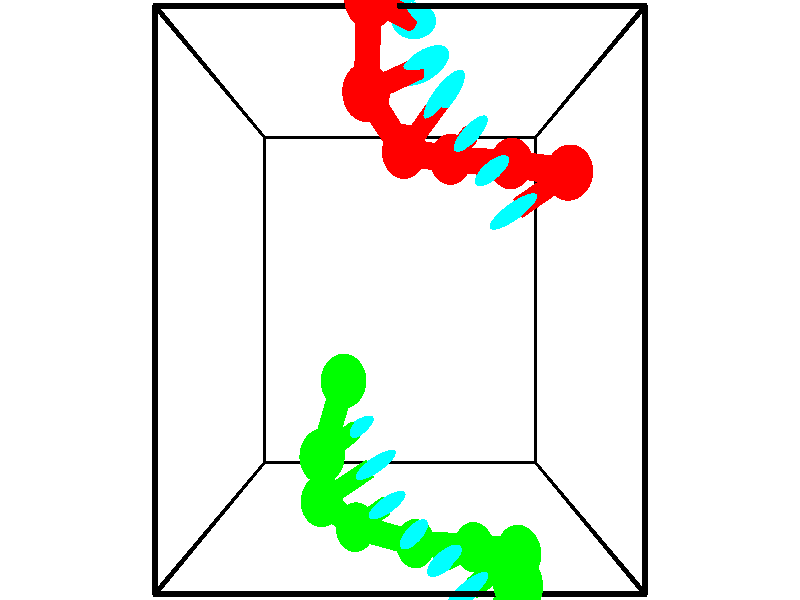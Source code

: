 // switches for output
#declare DRAW_BASES = 1; // possible values are 0, 1; only relevant for DNA ribbons
#declare DRAW_BASES_TYPE = 3; // possible values are 1, 2, 3; only relevant for DNA ribbons
#declare DRAW_FOG = 0; // set to 1 to enable fog

#include "colors.inc"

#include "transforms.inc"
background { rgb <1, 1, 1>}

#default {
   normal{
       ripples 0.25
       frequency 0.20
       turbulence 0.2
       lambda 5
   }
	finish {
		phong 0.1
		phong_size 40.
	}
}

// original window dimensions: 1024x640


// camera settings

camera {
	sky <-0, 1, 0>
	up <-0, 1, 0>
	right 1.6 * <1, 0, 0>
	location <2.5, 2.5, 11.1562>
	look_at <2.5, 2.5, 2.5>
	direction <0, 0, -8.6562>
	angle 67.0682
}


# declare cpy_camera_pos = <2.5, 2.5, 11.1562>;
# if (DRAW_FOG = 1)
fog {
	fog_type 2
	up vnormalize(cpy_camera_pos)
	color rgbt<1,1,1,0.3>
	distance 1e-5
	fog_alt 3e-3
	fog_offset 4
}
# end


// LIGHTS

# declare lum = 6;
global_settings {
	ambient_light rgb lum * <0.05, 0.05, 0.05>
	max_trace_level 15
}# declare cpy_direct_light_amount = 0.25;
light_source
{	1000 * <-1, -1, 1>,
	rgb lum * cpy_direct_light_amount
	parallel
}

light_source
{	1000 * <1, 1, -1>,
	rgb lum * cpy_direct_light_amount
	parallel
}

// strand 0

// nucleotide -1

// particle -1
sphere {
	<4.331707, 3.648839, 4.613807> 0.250000
	pigment { color rgbt <1,0,0,0> }
	no_shadow
}
cylinder {
	<3.986332, 3.448174, 4.635017>,  <3.779107, 3.327774, 4.647743>, 0.100000
	pigment { color rgbt <1,0,0,0> }
	no_shadow
}
cylinder {
	<3.986332, 3.448174, 4.635017>,  <4.331707, 3.648839, 4.613807>, 0.100000
	pigment { color rgbt <1,0,0,0> }
	no_shadow
}

// particle -1
sphere {
	<3.986332, 3.448174, 4.635017> 0.100000
	pigment { color rgbt <1,0,0,0> }
	no_shadow
}
sphere {
	0, 1
	scale<0.080000,0.200000,0.300000>
	matrix <-0.502769, 0.864372, -0.009150,
		-0.041243, -0.034560, -0.998551,
		-0.863437, -0.501663, 0.053025,
		3.727301, 3.297675, 4.650925>
	pigment { color rgbt <0,1,1,0> }
	no_shadow
}
cylinder {
	<3.816391, 3.845340, 4.011048>,  <4.331707, 3.648839, 4.613807>, 0.130000
	pigment { color rgbt <1,0,0,0> }
	no_shadow
}

// nucleotide -1

// particle -1
sphere {
	<3.816391, 3.845340, 4.011048> 0.250000
	pigment { color rgbt <1,0,0,0> }
	no_shadow
}
cylinder {
	<3.634689, 3.744492, 4.352829>,  <3.525669, 3.683982, 4.557898>, 0.100000
	pigment { color rgbt <1,0,0,0> }
	no_shadow
}
cylinder {
	<3.634689, 3.744492, 4.352829>,  <3.816391, 3.845340, 4.011048>, 0.100000
	pigment { color rgbt <1,0,0,0> }
	no_shadow
}

// particle -1
sphere {
	<3.634689, 3.744492, 4.352829> 0.100000
	pigment { color rgbt <1,0,0,0> }
	no_shadow
}
sphere {
	0, 1
	scale<0.080000,0.200000,0.300000>
	matrix <-0.566384, 0.822059, -0.058543,
		-0.687650, -0.510542, -0.516221,
		-0.454253, -0.252122, 0.854452,
		3.498413, 3.668855, 4.609165>
	pigment { color rgbt <0,1,1,0> }
	no_shadow
}
cylinder {
	<3.105954, 3.901611, 3.935362>,  <3.816391, 3.845340, 4.011048>, 0.130000
	pigment { color rgbt <1,0,0,0> }
	no_shadow
}

// nucleotide -1

// particle -1
sphere {
	<3.105954, 3.901611, 3.935362> 0.250000
	pigment { color rgbt <1,0,0,0> }
	no_shadow
}
cylinder {
	<3.196491, 3.957542, 4.320946>,  <3.250813, 3.991101, 4.552296>, 0.100000
	pigment { color rgbt <1,0,0,0> }
	no_shadow
}
cylinder {
	<3.196491, 3.957542, 4.320946>,  <3.105954, 3.901611, 3.935362>, 0.100000
	pigment { color rgbt <1,0,0,0> }
	no_shadow
}

// particle -1
sphere {
	<3.196491, 3.957542, 4.320946> 0.100000
	pigment { color rgbt <1,0,0,0> }
	no_shadow
}
sphere {
	0, 1
	scale<0.080000,0.200000,0.300000>
	matrix <-0.609297, 0.792443, 0.028117,
		-0.759951, -0.593702, 0.264561,
		0.226342, 0.139828, 0.963959,
		3.264394, 3.999491, 4.610134>
	pigment { color rgbt <0,1,1,0> }
	no_shadow
}
cylinder {
	<2.546983, 3.888213, 4.370659>,  <3.105954, 3.901611, 3.935362>, 0.130000
	pigment { color rgbt <1,0,0,0> }
	no_shadow
}

// nucleotide -1

// particle -1
sphere {
	<2.546983, 3.888213, 4.370659> 0.250000
	pigment { color rgbt <1,0,0,0> }
	no_shadow
}
cylinder {
	<2.786892, 4.124054, 4.587044>,  <2.930837, 4.265559, 4.716875>, 0.100000
	pigment { color rgbt <1,0,0,0> }
	no_shadow
}
cylinder {
	<2.786892, 4.124054, 4.587044>,  <2.546983, 3.888213, 4.370659>, 0.100000
	pigment { color rgbt <1,0,0,0> }
	no_shadow
}

// particle -1
sphere {
	<2.786892, 4.124054, 4.587044> 0.100000
	pigment { color rgbt <1,0,0,0> }
	no_shadow
}
sphere {
	0, 1
	scale<0.080000,0.200000,0.300000>
	matrix <-0.587990, 0.783289, -0.201806,
		-0.542716, -0.197043, 0.816477,
		0.599773, 0.589603, 0.540963,
		2.966824, 4.300935, 4.749332>
	pigment { color rgbt <0,1,1,0> }
	no_shadow
}
cylinder {
	<2.144030, 4.315689, 4.814970>,  <2.546983, 3.888213, 4.370659>, 0.130000
	pigment { color rgbt <1,0,0,0> }
	no_shadow
}

// nucleotide -1

// particle -1
sphere {
	<2.144030, 4.315689, 4.814970> 0.250000
	pigment { color rgbt <1,0,0,0> }
	no_shadow
}
cylinder {
	<2.498772, 4.478676, 4.727829>,  <2.711617, 4.576468, 4.675544>, 0.100000
	pigment { color rgbt <1,0,0,0> }
	no_shadow
}
cylinder {
	<2.498772, 4.478676, 4.727829>,  <2.144030, 4.315689, 4.814970>, 0.100000
	pigment { color rgbt <1,0,0,0> }
	no_shadow
}

// particle -1
sphere {
	<2.498772, 4.478676, 4.727829> 0.100000
	pigment { color rgbt <1,0,0,0> }
	no_shadow
}
sphere {
	0, 1
	scale<0.080000,0.200000,0.300000>
	matrix <-0.460099, 0.822073, -0.335418,
		0.042419, 0.397701, 0.916534,
		0.886854, 0.407468, -0.217853,
		2.764828, 4.600916, 4.662473>
	pigment { color rgbt <0,1,1,0> }
	no_shadow
}
cylinder {
	<2.196591, 4.994247, 5.183840>,  <2.144030, 4.315689, 4.814970>, 0.130000
	pigment { color rgbt <1,0,0,0> }
	no_shadow
}

// nucleotide -1

// particle -1
sphere {
	<2.196591, 4.994247, 5.183840> 0.250000
	pigment { color rgbt <1,0,0,0> }
	no_shadow
}
cylinder {
	<2.457802, 4.998459, 4.880936>,  <2.614529, 5.000986, 4.699193>, 0.100000
	pigment { color rgbt <1,0,0,0> }
	no_shadow
}
cylinder {
	<2.457802, 4.998459, 4.880936>,  <2.196591, 4.994247, 5.183840>, 0.100000
	pigment { color rgbt <1,0,0,0> }
	no_shadow
}

// particle -1
sphere {
	<2.457802, 4.998459, 4.880936> 0.100000
	pigment { color rgbt <1,0,0,0> }
	no_shadow
}
sphere {
	0, 1
	scale<0.080000,0.200000,0.300000>
	matrix <-0.307063, 0.917709, -0.252038,
		0.692291, 0.397115, 0.602523,
		0.653028, 0.010529, -0.757261,
		2.653710, 5.001617, 4.653758>
	pigment { color rgbt <0,1,1,0> }
	no_shadow
}
cylinder {
	<2.533400, 5.687294, 5.223620>,  <2.196591, 4.994247, 5.183840>, 0.130000
	pigment { color rgbt <1,0,0,0> }
	no_shadow
}

// nucleotide -1

// particle -1
sphere {
	<2.533400, 5.687294, 5.223620> 0.250000
	pigment { color rgbt <1,0,0,0> }
	no_shadow
}
cylinder {
	<2.569733, 5.542923, 4.852356>,  <2.591532, 5.456300, 4.629598>, 0.100000
	pigment { color rgbt <1,0,0,0> }
	no_shadow
}
cylinder {
	<2.569733, 5.542923, 4.852356>,  <2.533400, 5.687294, 5.223620>, 0.100000
	pigment { color rgbt <1,0,0,0> }
	no_shadow
}

// particle -1
sphere {
	<2.569733, 5.542923, 4.852356> 0.100000
	pigment { color rgbt <1,0,0,0> }
	no_shadow
}
sphere {
	0, 1
	scale<0.080000,0.200000,0.300000>
	matrix <-0.262339, 0.890421, -0.371927,
		0.960691, 0.277275, -0.013808,
		0.090831, -0.360929, -0.928159,
		2.596982, 5.434644, 4.573908>
	pigment { color rgbt <0,1,1,0> }
	no_shadow
}
cylinder {
	<2.926387, 6.179049, 4.839464>,  <2.533400, 5.687294, 5.223620>, 0.130000
	pigment { color rgbt <1,0,0,0> }
	no_shadow
}

// nucleotide -1

// particle -1
sphere {
	<2.926387, 6.179049, 4.839464> 0.250000
	pigment { color rgbt <1,0,0,0> }
	no_shadow
}
cylinder {
	<2.740395, 5.952126, 4.567596>,  <2.628799, 5.815971, 4.404476>, 0.100000
	pigment { color rgbt <1,0,0,0> }
	no_shadow
}
cylinder {
	<2.740395, 5.952126, 4.567596>,  <2.926387, 6.179049, 4.839464>, 0.100000
	pigment { color rgbt <1,0,0,0> }
	no_shadow
}

// particle -1
sphere {
	<2.740395, 5.952126, 4.567596> 0.100000
	pigment { color rgbt <1,0,0,0> }
	no_shadow
}
sphere {
	0, 1
	scale<0.080000,0.200000,0.300000>
	matrix <-0.320025, 0.823506, -0.468426,
		0.825469, -0.000281, -0.564448,
		-0.464957, -0.567308, -0.679688,
		2.600900, 5.781932, 4.363696>
	pigment { color rgbt <0,1,1,0> }
	no_shadow
}
// strand 1

// nucleotide -1

// particle -1
sphere {
	<1.879109, 1.756078, 4.507762> 0.250000
	pigment { color rgbt <0,1,0,0> }
	no_shadow
}
cylinder {
	<1.834205, 1.644470, 4.126282>,  <1.807262, 1.577505, 3.897393>, 0.100000
	pigment { color rgbt <0,1,0,0> }
	no_shadow
}
cylinder {
	<1.834205, 1.644470, 4.126282>,  <1.879109, 1.756078, 4.507762>, 0.100000
	pigment { color rgbt <0,1,0,0> }
	no_shadow
}

// particle -1
sphere {
	<1.834205, 1.644470, 4.126282> 0.100000
	pigment { color rgbt <0,1,0,0> }
	no_shadow
}
sphere {
	0, 1
	scale<0.080000,0.200000,0.300000>
	matrix <0.587393, -0.792760, 0.162792,
		-0.801478, -0.541922, 0.252890,
		-0.112260, -0.279020, -0.953701,
		1.800526, 1.560764, 3.840171>
	pigment { color rgbt <0,1,1,0> }
	no_shadow
}
cylinder {
	<1.636457, 1.058063, 4.451694>,  <1.879109, 1.756078, 4.507762>, 0.130000
	pigment { color rgbt <0,1,0,0> }
	no_shadow
}

// nucleotide -1

// particle -1
sphere {
	<1.636457, 1.058063, 4.451694> 0.250000
	pigment { color rgbt <0,1,0,0> }
	no_shadow
}
cylinder {
	<1.825244, 1.135681, 4.107697>,  <1.938516, 1.182252, 3.901298>, 0.100000
	pigment { color rgbt <0,1,0,0> }
	no_shadow
}
cylinder {
	<1.825244, 1.135681, 4.107697>,  <1.636457, 1.058063, 4.451694>, 0.100000
	pigment { color rgbt <0,1,0,0> }
	no_shadow
}

// particle -1
sphere {
	<1.825244, 1.135681, 4.107697> 0.100000
	pigment { color rgbt <0,1,0,0> }
	no_shadow
}
sphere {
	0, 1
	scale<0.080000,0.200000,0.300000>
	matrix <0.456121, -0.888521, 0.049838,
		-0.754453, -0.415784, -0.507862,
		0.471968, 0.194046, -0.859995,
		1.966834, 1.193895, 3.849698>
	pigment { color rgbt <0,1,1,0> }
	no_shadow
}
cylinder {
	<1.578491, 0.522844, 4.013695>,  <1.636457, 1.058063, 4.451694>, 0.130000
	pigment { color rgbt <0,1,0,0> }
	no_shadow
}

// nucleotide -1

// particle -1
sphere {
	<1.578491, 0.522844, 4.013695> 0.250000
	pigment { color rgbt <0,1,0,0> }
	no_shadow
}
cylinder {
	<1.924881, 0.694077, 3.910286>,  <2.132715, 0.796816, 3.848240>, 0.100000
	pigment { color rgbt <0,1,0,0> }
	no_shadow
}
cylinder {
	<1.924881, 0.694077, 3.910286>,  <1.578491, 0.522844, 4.013695>, 0.100000
	pigment { color rgbt <0,1,0,0> }
	no_shadow
}

// particle -1
sphere {
	<1.924881, 0.694077, 3.910286> 0.100000
	pigment { color rgbt <0,1,0,0> }
	no_shadow
}
sphere {
	0, 1
	scale<0.080000,0.200000,0.300000>
	matrix <0.475570, -0.864822, 0.160984,
		-0.154663, -0.262354, -0.952497,
		0.865975, 0.428080, -0.258524,
		2.184674, 0.822501, 3.832729>
	pigment { color rgbt <0,1,1,0> }
	no_shadow
}
cylinder {
	<1.937252, 0.100636, 3.499289>,  <1.578491, 0.522844, 4.013695>, 0.130000
	pigment { color rgbt <0,1,0,0> }
	no_shadow
}

// nucleotide -1

// particle -1
sphere {
	<1.937252, 0.100636, 3.499289> 0.250000
	pigment { color rgbt <0,1,0,0> }
	no_shadow
}
cylinder {
	<2.169138, 0.304123, 3.753891>,  <2.308269, 0.426215, 3.906652>, 0.100000
	pigment { color rgbt <0,1,0,0> }
	no_shadow
}
cylinder {
	<2.169138, 0.304123, 3.753891>,  <1.937252, 0.100636, 3.499289>, 0.100000
	pigment { color rgbt <0,1,0,0> }
	no_shadow
}

// particle -1
sphere {
	<2.169138, 0.304123, 3.753891> 0.100000
	pigment { color rgbt <0,1,0,0> }
	no_shadow
}
sphere {
	0, 1
	scale<0.080000,0.200000,0.300000>
	matrix <0.469163, -0.847073, 0.249707,
		0.666197, 0.153867, -0.729731,
		0.579714, 0.508717, 0.636506,
		2.343052, 0.456738, 3.944843>
	pigment { color rgbt <0,1,1,0> }
	no_shadow
}
cylinder {
	<2.699898, -0.102446, 3.412870>,  <1.937252, 0.100636, 3.499289>, 0.130000
	pigment { color rgbt <0,1,0,0> }
	no_shadow
}

// nucleotide -1

// particle -1
sphere {
	<2.699898, -0.102446, 3.412870> 0.250000
	pigment { color rgbt <0,1,0,0> }
	no_shadow
}
cylinder {
	<2.680013, 0.069412, 3.773521>,  <2.668081, 0.172527, 3.989912>, 0.100000
	pigment { color rgbt <0,1,0,0> }
	no_shadow
}
cylinder {
	<2.680013, 0.069412, 3.773521>,  <2.699898, -0.102446, 3.412870>, 0.100000
	pigment { color rgbt <0,1,0,0> }
	no_shadow
}

// particle -1
sphere {
	<2.680013, 0.069412, 3.773521> 0.100000
	pigment { color rgbt <0,1,0,0> }
	no_shadow
}
sphere {
	0, 1
	scale<0.080000,0.200000,0.300000>
	matrix <0.601037, -0.708118, 0.370573,
		0.797674, 0.560335, -0.223029,
		-0.049714, 0.429645, 0.901628,
		2.665098, 0.198306, 4.044010>
	pigment { color rgbt <0,1,1,0> }
	no_shadow
}
cylinder {
	<3.429068, -0.086728, 3.571458>,  <2.699898, -0.102446, 3.412870>, 0.130000
	pigment { color rgbt <0,1,0,0> }
	no_shadow
}

// nucleotide -1

// particle -1
sphere {
	<3.429068, -0.086728, 3.571458> 0.250000
	pigment { color rgbt <0,1,0,0> }
	no_shadow
}
cylinder {
	<3.195500, -0.052689, 3.894394>,  <3.055360, -0.032265, 4.088155>, 0.100000
	pigment { color rgbt <0,1,0,0> }
	no_shadow
}
cylinder {
	<3.195500, -0.052689, 3.894394>,  <3.429068, -0.086728, 3.571458>, 0.100000
	pigment { color rgbt <0,1,0,0> }
	no_shadow
}

// particle -1
sphere {
	<3.195500, -0.052689, 3.894394> 0.100000
	pigment { color rgbt <0,1,0,0> }
	no_shadow
}
sphere {
	0, 1
	scale<0.080000,0.200000,0.300000>
	matrix <0.586402, -0.643517, 0.491954,
		0.561401, 0.760687, 0.325859,
		-0.583919, 0.085099, 0.807339,
		3.020325, -0.027159, 4.136596>
	pigment { color rgbt <0,1,1,0> }
	no_shadow
}
cylinder {
	<3.859758, 0.095406, 4.251043>,  <3.429068, -0.086728, 3.571458>, 0.130000
	pigment { color rgbt <0,1,0,0> }
	no_shadow
}

// nucleotide -1

// particle -1
sphere {
	<3.859758, 0.095406, 4.251043> 0.250000
	pigment { color rgbt <0,1,0,0> }
	no_shadow
}
cylinder {
	<3.514766, -0.072433, 4.364227>,  <3.307770, -0.173137, 4.432137>, 0.100000
	pigment { color rgbt <0,1,0,0> }
	no_shadow
}
cylinder {
	<3.514766, -0.072433, 4.364227>,  <3.859758, 0.095406, 4.251043>, 0.100000
	pigment { color rgbt <0,1,0,0> }
	no_shadow
}

// particle -1
sphere {
	<3.514766, -0.072433, 4.364227> 0.100000
	pigment { color rgbt <0,1,0,0> }
	no_shadow
}
sphere {
	0, 1
	scale<0.080000,0.200000,0.300000>
	matrix <0.504959, -0.676098, 0.536571,
		-0.033835, 0.605665, 0.795000,
		-0.862480, -0.419597, 0.282960,
		3.256022, -0.198313, 4.449115>
	pigment { color rgbt <0,1,1,0> }
	no_shadow
}
cylinder {
	<3.694863, 0.101250, 5.031003>,  <3.859758, 0.095406, 4.251043>, 0.130000
	pigment { color rgbt <0,1,0,0> }
	no_shadow
}

// nucleotide -1

// particle -1
sphere {
	<3.694863, 0.101250, 5.031003> 0.250000
	pigment { color rgbt <0,1,0,0> }
	no_shadow
}
cylinder {
	<3.522581, -0.210175, 4.848427>,  <3.419212, -0.397029, 4.738881>, 0.100000
	pigment { color rgbt <0,1,0,0> }
	no_shadow
}
cylinder {
	<3.522581, -0.210175, 4.848427>,  <3.694863, 0.101250, 5.031003>, 0.100000
	pigment { color rgbt <0,1,0,0> }
	no_shadow
}

// particle -1
sphere {
	<3.522581, -0.210175, 4.848427> 0.100000
	pigment { color rgbt <0,1,0,0> }
	no_shadow
}
sphere {
	0, 1
	scale<0.080000,0.200000,0.300000>
	matrix <0.518893, -0.627431, 0.580587,
		-0.738407, 0.013217, 0.674226,
		-0.430704, -0.778560, -0.456441,
		3.393370, -0.443743, 4.711494>
	pigment { color rgbt <0,1,1,0> }
	no_shadow
}
// box output
cylinder {
	<0.000000, 0.000000, 0.000000>,  <5.000000, 0.000000, 0.000000>, 0.025000
	pigment { color rgbt <0,0,0,0> }
	no_shadow
}
cylinder {
	<0.000000, 0.000000, 0.000000>,  <0.000000, 5.000000, 0.000000>, 0.025000
	pigment { color rgbt <0,0,0,0> }
	no_shadow
}
cylinder {
	<0.000000, 0.000000, 0.000000>,  <0.000000, 0.000000, 5.000000>, 0.025000
	pigment { color rgbt <0,0,0,0> }
	no_shadow
}
cylinder {
	<5.000000, 5.000000, 5.000000>,  <0.000000, 5.000000, 5.000000>, 0.025000
	pigment { color rgbt <0,0,0,0> }
	no_shadow
}
cylinder {
	<5.000000, 5.000000, 5.000000>,  <5.000000, 0.000000, 5.000000>, 0.025000
	pigment { color rgbt <0,0,0,0> }
	no_shadow
}
cylinder {
	<5.000000, 5.000000, 5.000000>,  <5.000000, 5.000000, 0.000000>, 0.025000
	pigment { color rgbt <0,0,0,0> }
	no_shadow
}
cylinder {
	<0.000000, 0.000000, 5.000000>,  <0.000000, 5.000000, 5.000000>, 0.025000
	pigment { color rgbt <0,0,0,0> }
	no_shadow
}
cylinder {
	<0.000000, 0.000000, 5.000000>,  <5.000000, 0.000000, 5.000000>, 0.025000
	pigment { color rgbt <0,0,0,0> }
	no_shadow
}
cylinder {
	<5.000000, 5.000000, 0.000000>,  <0.000000, 5.000000, 0.000000>, 0.025000
	pigment { color rgbt <0,0,0,0> }
	no_shadow
}
cylinder {
	<5.000000, 5.000000, 0.000000>,  <5.000000, 0.000000, 0.000000>, 0.025000
	pigment { color rgbt <0,0,0,0> }
	no_shadow
}
cylinder {
	<5.000000, 0.000000, 5.000000>,  <5.000000, 0.000000, 0.000000>, 0.025000
	pigment { color rgbt <0,0,0,0> }
	no_shadow
}
cylinder {
	<0.000000, 5.000000, 0.000000>,  <0.000000, 5.000000, 5.000000>, 0.025000
	pigment { color rgbt <0,0,0,0> }
	no_shadow
}
// end of box output
